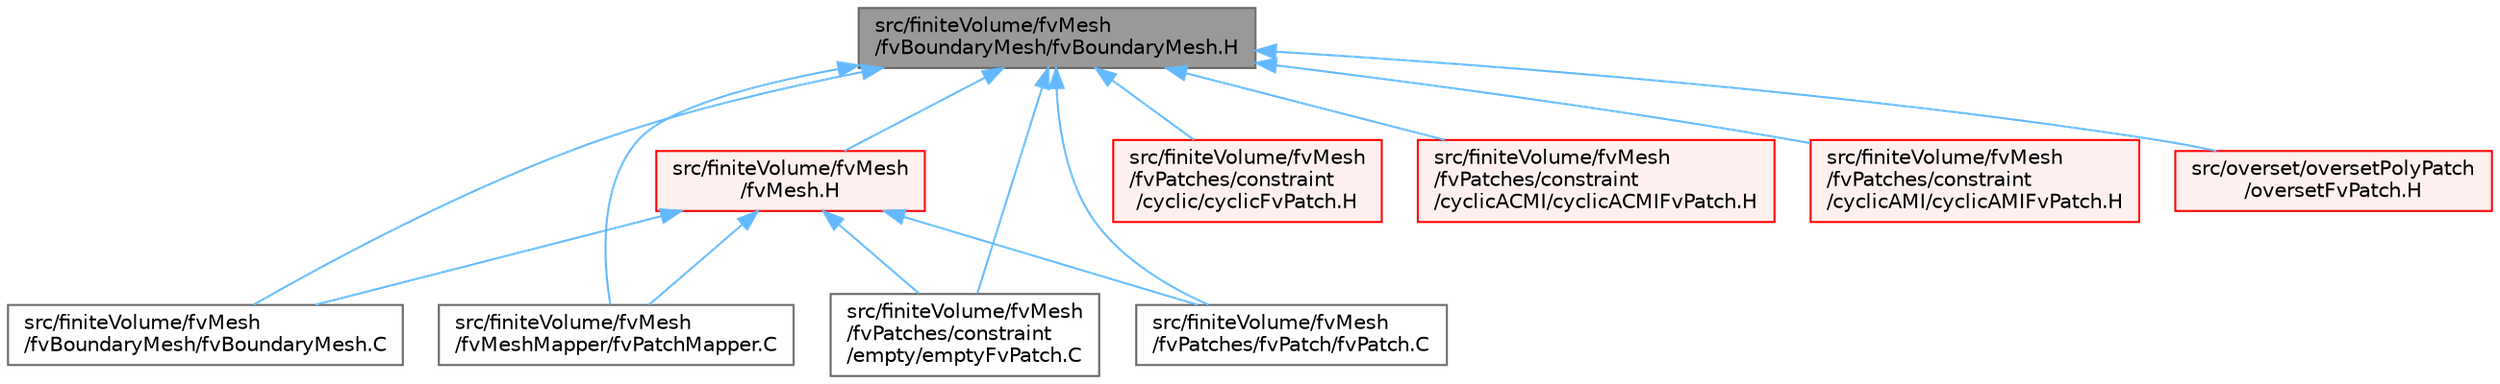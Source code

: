 digraph "src/finiteVolume/fvMesh/fvBoundaryMesh/fvBoundaryMesh.H"
{
 // LATEX_PDF_SIZE
  bgcolor="transparent";
  edge [fontname=Helvetica,fontsize=10,labelfontname=Helvetica,labelfontsize=10];
  node [fontname=Helvetica,fontsize=10,shape=box,height=0.2,width=0.4];
  Node1 [id="Node000001",label="src/finiteVolume/fvMesh\l/fvBoundaryMesh/fvBoundaryMesh.H",height=0.2,width=0.4,color="gray40", fillcolor="grey60", style="filled", fontcolor="black",tooltip=" "];
  Node1 -> Node2 [id="edge1_Node000001_Node000002",dir="back",color="steelblue1",style="solid",tooltip=" "];
  Node2 [id="Node000002",label="src/finiteVolume/fvMesh\l/fvBoundaryMesh/fvBoundaryMesh.C",height=0.2,width=0.4,color="grey40", fillcolor="white", style="filled",URL="$fvBoundaryMesh_8C.html",tooltip=" "];
  Node1 -> Node3 [id="edge2_Node000001_Node000003",dir="back",color="steelblue1",style="solid",tooltip=" "];
  Node3 [id="Node000003",label="src/finiteVolume/fvMesh\l/fvMesh.H",height=0.2,width=0.4,color="red", fillcolor="#FFF0F0", style="filled",URL="$fvMesh_8H.html",tooltip=" "];
  Node3 -> Node2 [id="edge3_Node000003_Node000002",dir="back",color="steelblue1",style="solid",tooltip=" "];
  Node3 -> Node2394 [id="edge4_Node000003_Node002394",dir="back",color="steelblue1",style="solid",tooltip=" "];
  Node2394 [id="Node002394",label="src/finiteVolume/fvMesh\l/fvMeshMapper/fvPatchMapper.C",height=0.2,width=0.4,color="grey40", fillcolor="white", style="filled",URL="$fvPatchMapper_8C.html",tooltip=" "];
  Node3 -> Node2471 [id="edge5_Node000003_Node002471",dir="back",color="steelblue1",style="solid",tooltip=" "];
  Node2471 [id="Node002471",label="src/finiteVolume/fvMesh\l/fvPatches/constraint\l/empty/emptyFvPatch.C",height=0.2,width=0.4,color="grey40", fillcolor="white", style="filled",URL="$emptyFvPatch_8C.html",tooltip=" "];
  Node3 -> Node1004 [id="edge6_Node000003_Node001004",dir="back",color="steelblue1",style="solid",tooltip=" "];
  Node1004 [id="Node001004",label="src/finiteVolume/fvMesh\l/fvPatches/fvPatch/fvPatch.C",height=0.2,width=0.4,color="grey40", fillcolor="white", style="filled",URL="$fvPatch_8C.html",tooltip=" "];
  Node1 -> Node2394 [id="edge7_Node000001_Node002394",dir="back",color="steelblue1",style="solid",tooltip=" "];
  Node1 -> Node2751 [id="edge8_Node000001_Node002751",dir="back",color="steelblue1",style="solid",tooltip=" "];
  Node2751 [id="Node002751",label="src/finiteVolume/fvMesh\l/fvPatches/constraint\l/cyclic/cyclicFvPatch.H",height=0.2,width=0.4,color="red", fillcolor="#FFF0F0", style="filled",URL="$cyclicFvPatch_8H.html",tooltip=" "];
  Node1 -> Node2793 [id="edge9_Node000001_Node002793",dir="back",color="steelblue1",style="solid",tooltip=" "];
  Node2793 [id="Node002793",label="src/finiteVolume/fvMesh\l/fvPatches/constraint\l/cyclicACMI/cyclicACMIFvPatch.H",height=0.2,width=0.4,color="red", fillcolor="#FFF0F0", style="filled",URL="$cyclicACMIFvPatch_8H.html",tooltip=" "];
  Node1 -> Node2800 [id="edge10_Node000001_Node002800",dir="back",color="steelblue1",style="solid",tooltip=" "];
  Node2800 [id="Node002800",label="src/finiteVolume/fvMesh\l/fvPatches/constraint\l/cyclicAMI/cyclicAMIFvPatch.H",height=0.2,width=0.4,color="red", fillcolor="#FFF0F0", style="filled",URL="$cyclicAMIFvPatch_8H.html",tooltip=" "];
  Node1 -> Node2471 [id="edge11_Node000001_Node002471",dir="back",color="steelblue1",style="solid",tooltip=" "];
  Node1 -> Node1004 [id="edge12_Node000001_Node001004",dir="back",color="steelblue1",style="solid",tooltip=" "];
  Node1 -> Node2817 [id="edge13_Node000001_Node002817",dir="back",color="steelblue1",style="solid",tooltip=" "];
  Node2817 [id="Node002817",label="src/overset/oversetPolyPatch\l/oversetFvPatch.H",height=0.2,width=0.4,color="red", fillcolor="#FFF0F0", style="filled",URL="$oversetFvPatch_8H.html",tooltip=" "];
}
